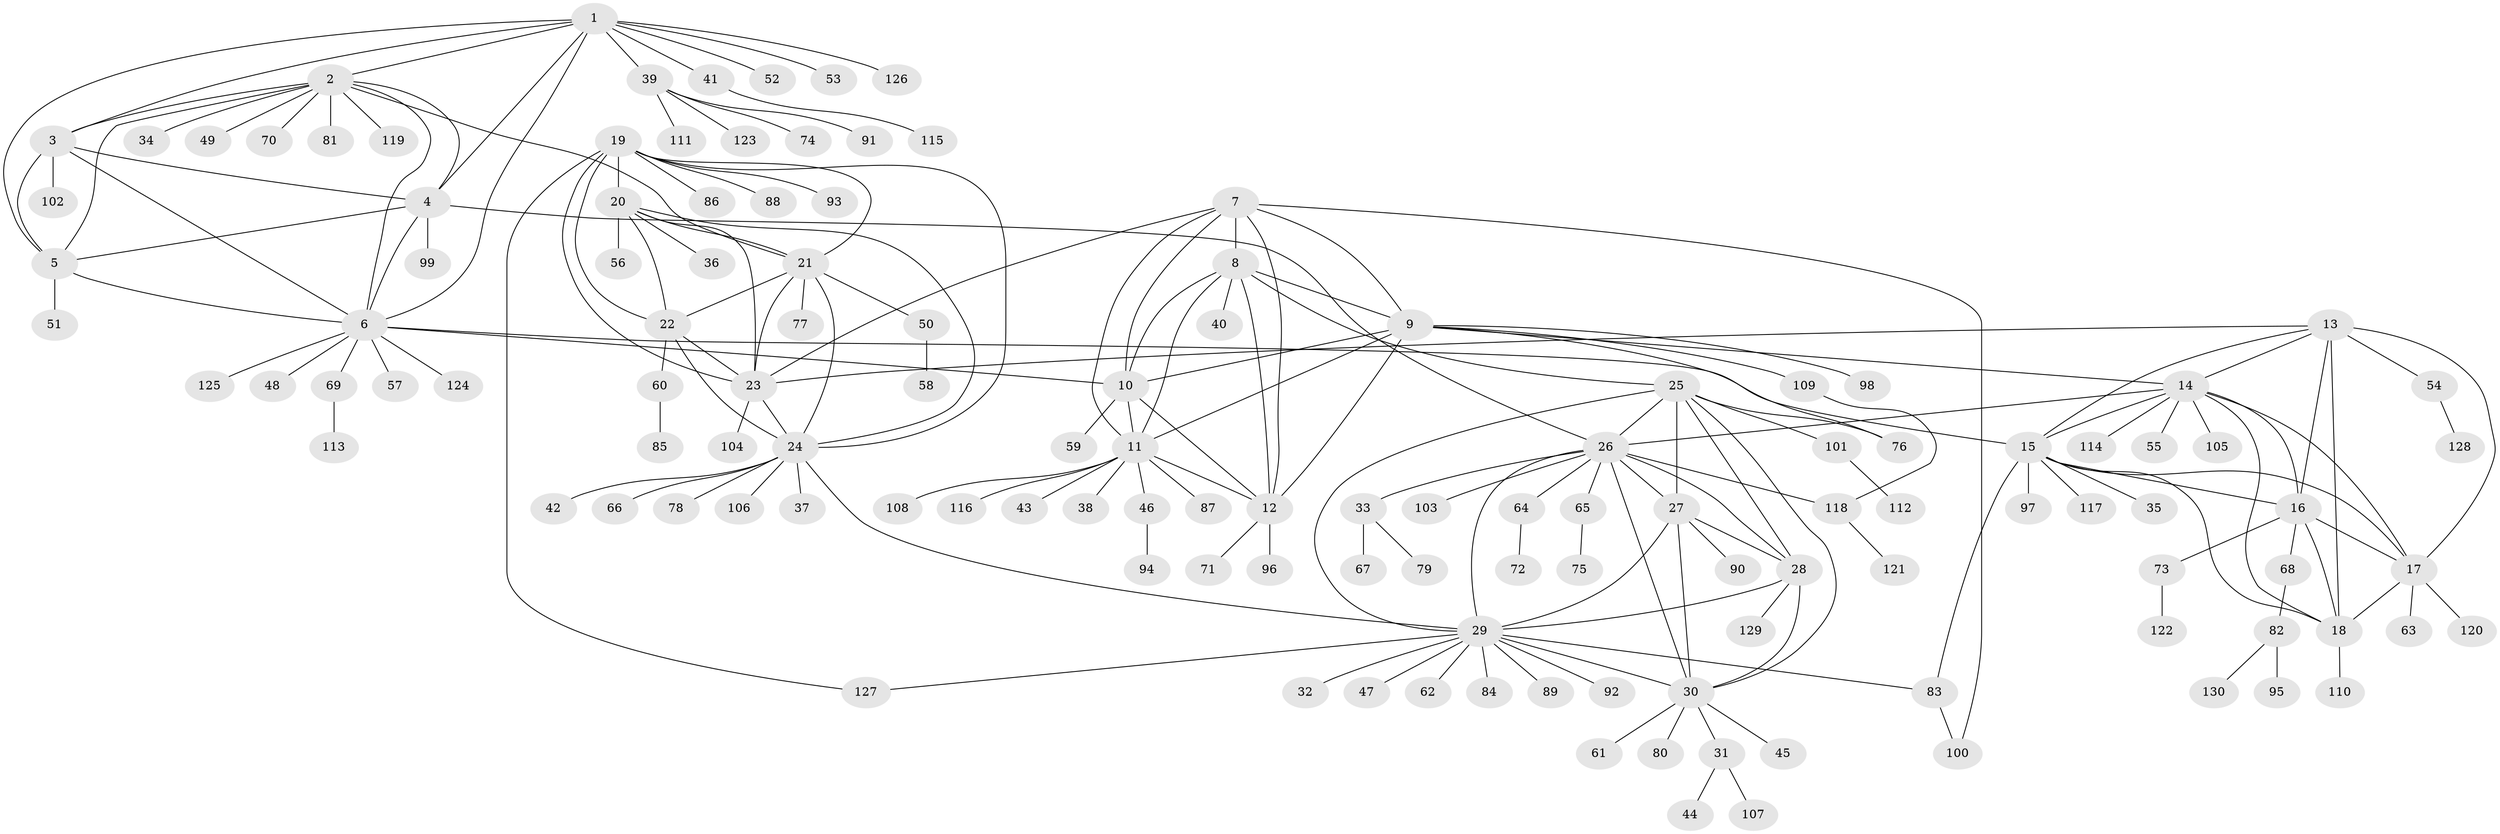 // coarse degree distribution, {12: 0.02, 9: 0.03, 6: 0.05, 5: 0.02, 10: 0.01, 8: 0.05, 16: 0.01, 11: 0.02, 7: 0.01, 15: 0.01, 3: 0.03, 1: 0.68, 2: 0.06}
// Generated by graph-tools (version 1.1) at 2025/42/03/06/25 10:42:15]
// undirected, 130 vertices, 190 edges
graph export_dot {
graph [start="1"]
  node [color=gray90,style=filled];
  1;
  2;
  3;
  4;
  5;
  6;
  7;
  8;
  9;
  10;
  11;
  12;
  13;
  14;
  15;
  16;
  17;
  18;
  19;
  20;
  21;
  22;
  23;
  24;
  25;
  26;
  27;
  28;
  29;
  30;
  31;
  32;
  33;
  34;
  35;
  36;
  37;
  38;
  39;
  40;
  41;
  42;
  43;
  44;
  45;
  46;
  47;
  48;
  49;
  50;
  51;
  52;
  53;
  54;
  55;
  56;
  57;
  58;
  59;
  60;
  61;
  62;
  63;
  64;
  65;
  66;
  67;
  68;
  69;
  70;
  71;
  72;
  73;
  74;
  75;
  76;
  77;
  78;
  79;
  80;
  81;
  82;
  83;
  84;
  85;
  86;
  87;
  88;
  89;
  90;
  91;
  92;
  93;
  94;
  95;
  96;
  97;
  98;
  99;
  100;
  101;
  102;
  103;
  104;
  105;
  106;
  107;
  108;
  109;
  110;
  111;
  112;
  113;
  114;
  115;
  116;
  117;
  118;
  119;
  120;
  121;
  122;
  123;
  124;
  125;
  126;
  127;
  128;
  129;
  130;
  1 -- 2;
  1 -- 3;
  1 -- 4;
  1 -- 5;
  1 -- 6;
  1 -- 39;
  1 -- 41;
  1 -- 52;
  1 -- 53;
  1 -- 126;
  2 -- 3;
  2 -- 4;
  2 -- 5;
  2 -- 6;
  2 -- 21;
  2 -- 34;
  2 -- 49;
  2 -- 70;
  2 -- 81;
  2 -- 119;
  3 -- 4;
  3 -- 5;
  3 -- 6;
  3 -- 102;
  4 -- 5;
  4 -- 6;
  4 -- 26;
  4 -- 99;
  5 -- 6;
  5 -- 51;
  6 -- 10;
  6 -- 15;
  6 -- 48;
  6 -- 57;
  6 -- 69;
  6 -- 124;
  6 -- 125;
  7 -- 8;
  7 -- 9;
  7 -- 10;
  7 -- 11;
  7 -- 12;
  7 -- 23;
  7 -- 100;
  8 -- 9;
  8 -- 10;
  8 -- 11;
  8 -- 12;
  8 -- 25;
  8 -- 40;
  9 -- 10;
  9 -- 11;
  9 -- 12;
  9 -- 14;
  9 -- 76;
  9 -- 98;
  9 -- 109;
  10 -- 11;
  10 -- 12;
  10 -- 59;
  11 -- 12;
  11 -- 38;
  11 -- 43;
  11 -- 46;
  11 -- 87;
  11 -- 108;
  11 -- 116;
  12 -- 71;
  12 -- 96;
  13 -- 14;
  13 -- 15;
  13 -- 16;
  13 -- 17;
  13 -- 18;
  13 -- 23;
  13 -- 54;
  14 -- 15;
  14 -- 16;
  14 -- 17;
  14 -- 18;
  14 -- 26;
  14 -- 55;
  14 -- 105;
  14 -- 114;
  15 -- 16;
  15 -- 17;
  15 -- 18;
  15 -- 35;
  15 -- 83;
  15 -- 97;
  15 -- 117;
  16 -- 17;
  16 -- 18;
  16 -- 68;
  16 -- 73;
  17 -- 18;
  17 -- 63;
  17 -- 120;
  18 -- 110;
  19 -- 20;
  19 -- 21;
  19 -- 22;
  19 -- 23;
  19 -- 24;
  19 -- 86;
  19 -- 88;
  19 -- 93;
  19 -- 127;
  20 -- 21;
  20 -- 22;
  20 -- 23;
  20 -- 24;
  20 -- 36;
  20 -- 56;
  21 -- 22;
  21 -- 23;
  21 -- 24;
  21 -- 50;
  21 -- 77;
  22 -- 23;
  22 -- 24;
  22 -- 60;
  23 -- 24;
  23 -- 104;
  24 -- 29;
  24 -- 37;
  24 -- 42;
  24 -- 66;
  24 -- 78;
  24 -- 106;
  25 -- 26;
  25 -- 27;
  25 -- 28;
  25 -- 29;
  25 -- 30;
  25 -- 76;
  25 -- 101;
  26 -- 27;
  26 -- 28;
  26 -- 29;
  26 -- 30;
  26 -- 33;
  26 -- 64;
  26 -- 65;
  26 -- 103;
  26 -- 118;
  27 -- 28;
  27 -- 29;
  27 -- 30;
  27 -- 90;
  28 -- 29;
  28 -- 30;
  28 -- 129;
  29 -- 30;
  29 -- 32;
  29 -- 47;
  29 -- 62;
  29 -- 83;
  29 -- 84;
  29 -- 89;
  29 -- 92;
  29 -- 127;
  30 -- 31;
  30 -- 45;
  30 -- 61;
  30 -- 80;
  31 -- 44;
  31 -- 107;
  33 -- 67;
  33 -- 79;
  39 -- 74;
  39 -- 91;
  39 -- 111;
  39 -- 123;
  41 -- 115;
  46 -- 94;
  50 -- 58;
  54 -- 128;
  60 -- 85;
  64 -- 72;
  65 -- 75;
  68 -- 82;
  69 -- 113;
  73 -- 122;
  82 -- 95;
  82 -- 130;
  83 -- 100;
  101 -- 112;
  109 -- 118;
  118 -- 121;
}
